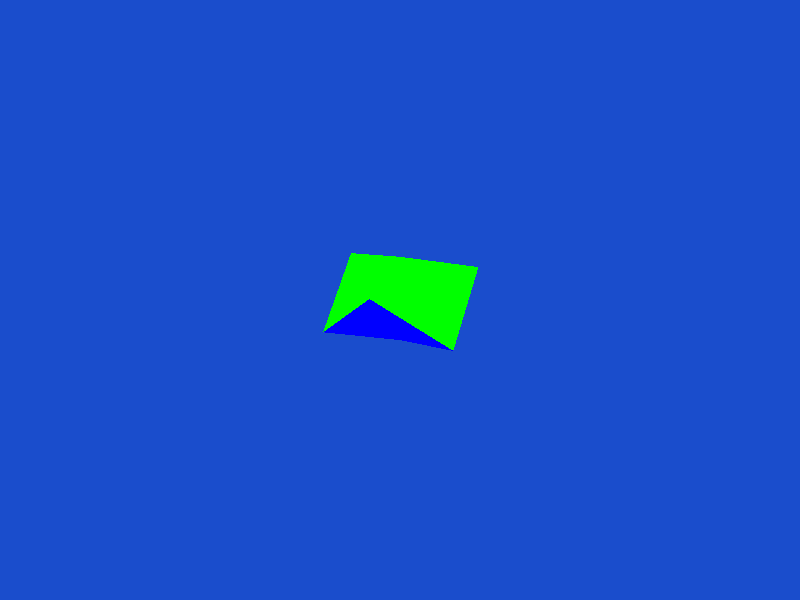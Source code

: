 /*
	Model information
	Number of objects = 12
		x bounds of model = -0.835782 -> 0.835782
		y bounds of model = -0.268972 -> 1.26897
		z bounds of model = -0.973075 -> 0.973075
		Centroid (0,0.499999,0)
*/

#include "colors.inc"
#include "shapes.inc"

#version 2.0

#declare WireFrameRadius = 0.0171855
#declare LineEndCapShape = sphere {<0,0,0>,0.0171855}

background {
	color rgb <0.1,0.3,0.8>
}

/* Viewing information */
camera {
	location <2.96198,5,-8.13798>
	up <0,1,0>
	right <1,0,0>
	look_at <0,0.499999,0>
}

/* Lighting info */
light_source {
	<0,0.499999,2.91922>
	color White
}
light_source {
	<2.50735,3.30691,2.91922>
	color White
}

/* The model geometry follows */

#declare Texture1 = texture {
	pigment {
		color rgb <0,1,0>
	}
	finish {
		ambient 0.2
		diffuse 0.8
		specular 0.6
		roughness 0.01
	}
}

triangle {
	<4.46411e-16,0.00841499,0.973075>,
	<0.835782,1.01477,0.474356>,
	<-3.72235e-16,1.26897,-0.0123167>
	texture {Texture1}
}
triangle {
	<0.835782,1.01477,0.474356>,
	<0.835782,-0.0147687,-0.474356>,
	<-3.72235e-16,1.26897,-0.0123167>
	texture {Texture1}
}
triangle {
	<0.835782,-0.0147687,-0.474356>,
	<-3.38964e-17,0.991585,-0.973075>,
	<-3.72235e-16,1.26897,-0.0123167>
	texture {Texture1}
}
triangle {
	<-3.38964e-17,0.991585,-0.973075>,
	<-0.835782,-0.0147687,-0.474356>,
	<-3.72235e-16,1.26897,-0.0123167>
	texture {Texture1}
}
triangle {
	<-0.835782,-0.0147687,-0.474356>,
	<-0.835782,1.01477,0.474356>,
	<-3.72235e-16,1.26897,-0.0123167>
	texture {Texture1}
}
triangle {
	<-0.835782,1.01477,0.474356>,
	<4.46411e-16,0.00841499,0.973075>,
	<-3.72235e-16,1.26897,-0.0123167>
	texture {Texture1}
}

#declare Texture2 = texture {
	pigment {
		color rgb <0,0,1>
	}
	finish {
		ambient 0.2
		diffuse 0.8
		specular 0.6
		roughness 0.01
	}
}

triangle {
	<4.46411e-16,0.00841499,0.973075>,
	<6.45885e-16,-0.268972,0.0123167>,
	<0.835782,1.01477,0.474356>
	texture {Texture2}
}
triangle {
	<0.835782,1.01477,0.474356>,
	<6.45885e-16,-0.268972,0.0123167>,
	<0.835782,-0.0147687,-0.474356>
	texture {Texture2}
}
triangle {
	<0.835782,-0.0147687,-0.474356>,
	<6.45885e-16,-0.268972,0.0123167>,
	<-3.38964e-17,0.991585,-0.973075>
	texture {Texture2}
}
triangle {
	<-3.38964e-17,0.991585,-0.973075>,
	<6.45885e-16,-0.268972,0.0123167>,
	<-0.835782,-0.0147687,-0.474356>
	texture {Texture2}
}
triangle {
	<-0.835782,-0.0147687,-0.474356>,
	<6.45885e-16,-0.268972,0.0123167>,
	<-0.835782,1.01477,0.474356>
	texture {Texture2}
}
triangle {
	<-0.835782,1.01477,0.474356>,
	<6.45885e-16,-0.268972,0.0123167>,
	<4.46411e-16,0.00841499,0.973075>
	texture {Texture2}
}
